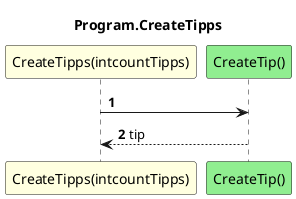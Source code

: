 @startuml Program.CreateTipps
title Program.CreateTipps
participant "CreateTipps(intcountTipps)" as CreateTipps_p0 #LightYellow
participant "CreateTip()" as CreateTip #LightGreen
autonumber
CreateTipps_p0 -> CreateTip
CreateTip --> CreateTipps_p0 : tip
@enduml
